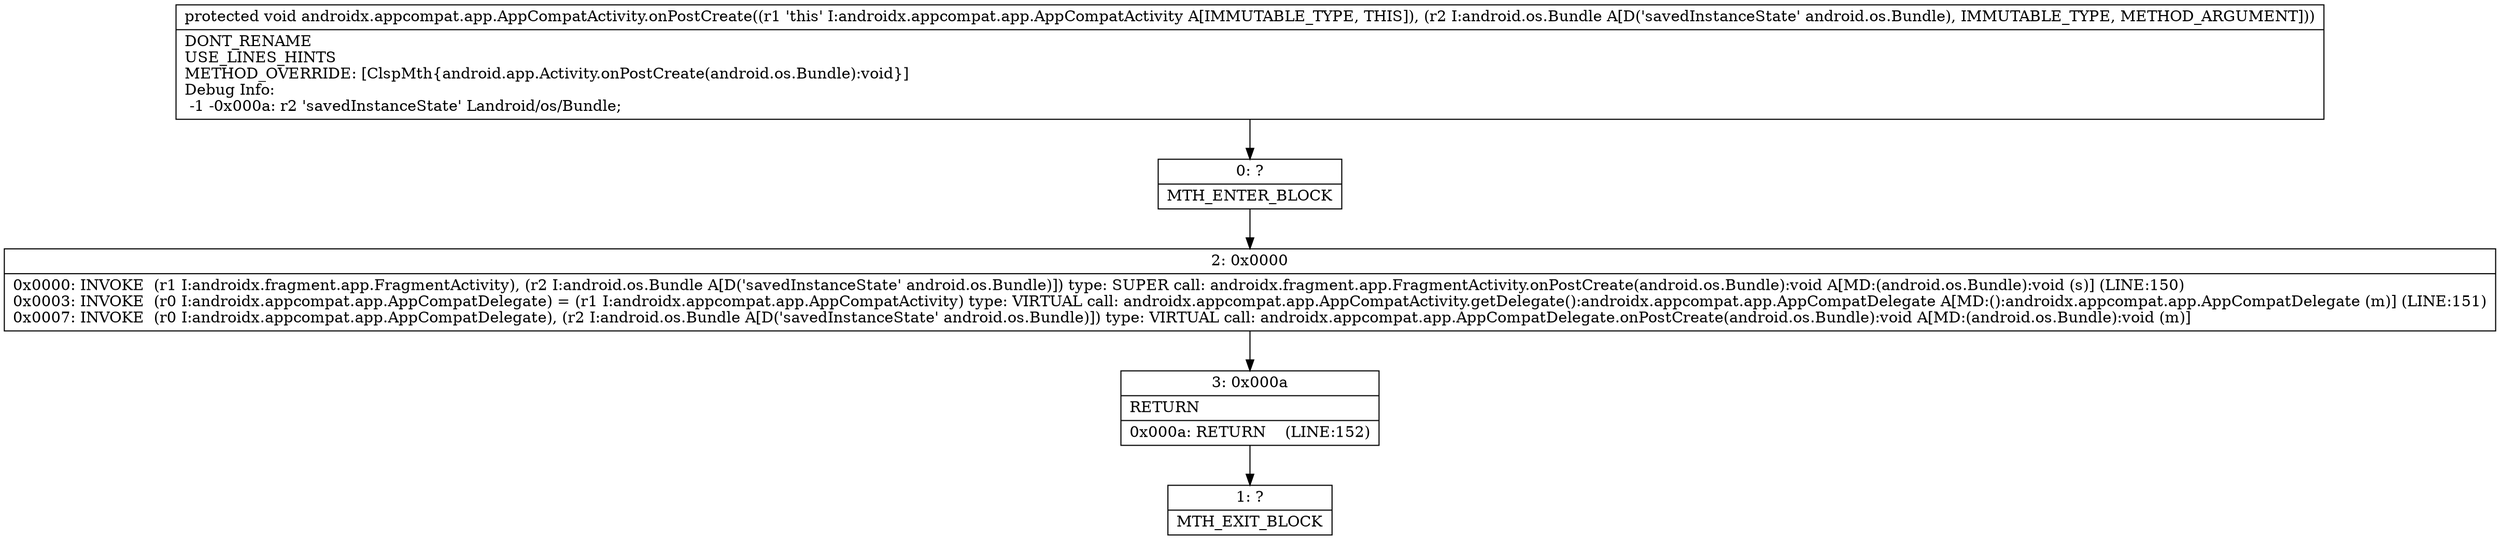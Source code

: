 digraph "CFG forandroidx.appcompat.app.AppCompatActivity.onPostCreate(Landroid\/os\/Bundle;)V" {
Node_0 [shape=record,label="{0\:\ ?|MTH_ENTER_BLOCK\l}"];
Node_2 [shape=record,label="{2\:\ 0x0000|0x0000: INVOKE  (r1 I:androidx.fragment.app.FragmentActivity), (r2 I:android.os.Bundle A[D('savedInstanceState' android.os.Bundle)]) type: SUPER call: androidx.fragment.app.FragmentActivity.onPostCreate(android.os.Bundle):void A[MD:(android.os.Bundle):void (s)] (LINE:150)\l0x0003: INVOKE  (r0 I:androidx.appcompat.app.AppCompatDelegate) = (r1 I:androidx.appcompat.app.AppCompatActivity) type: VIRTUAL call: androidx.appcompat.app.AppCompatActivity.getDelegate():androidx.appcompat.app.AppCompatDelegate A[MD:():androidx.appcompat.app.AppCompatDelegate (m)] (LINE:151)\l0x0007: INVOKE  (r0 I:androidx.appcompat.app.AppCompatDelegate), (r2 I:android.os.Bundle A[D('savedInstanceState' android.os.Bundle)]) type: VIRTUAL call: androidx.appcompat.app.AppCompatDelegate.onPostCreate(android.os.Bundle):void A[MD:(android.os.Bundle):void (m)]\l}"];
Node_3 [shape=record,label="{3\:\ 0x000a|RETURN\l|0x000a: RETURN    (LINE:152)\l}"];
Node_1 [shape=record,label="{1\:\ ?|MTH_EXIT_BLOCK\l}"];
MethodNode[shape=record,label="{protected void androidx.appcompat.app.AppCompatActivity.onPostCreate((r1 'this' I:androidx.appcompat.app.AppCompatActivity A[IMMUTABLE_TYPE, THIS]), (r2 I:android.os.Bundle A[D('savedInstanceState' android.os.Bundle), IMMUTABLE_TYPE, METHOD_ARGUMENT]))  | DONT_RENAME\lUSE_LINES_HINTS\lMETHOD_OVERRIDE: [ClspMth\{android.app.Activity.onPostCreate(android.os.Bundle):void\}]\lDebug Info:\l  \-1 \-0x000a: r2 'savedInstanceState' Landroid\/os\/Bundle;\l}"];
MethodNode -> Node_0;Node_0 -> Node_2;
Node_2 -> Node_3;
Node_3 -> Node_1;
}


